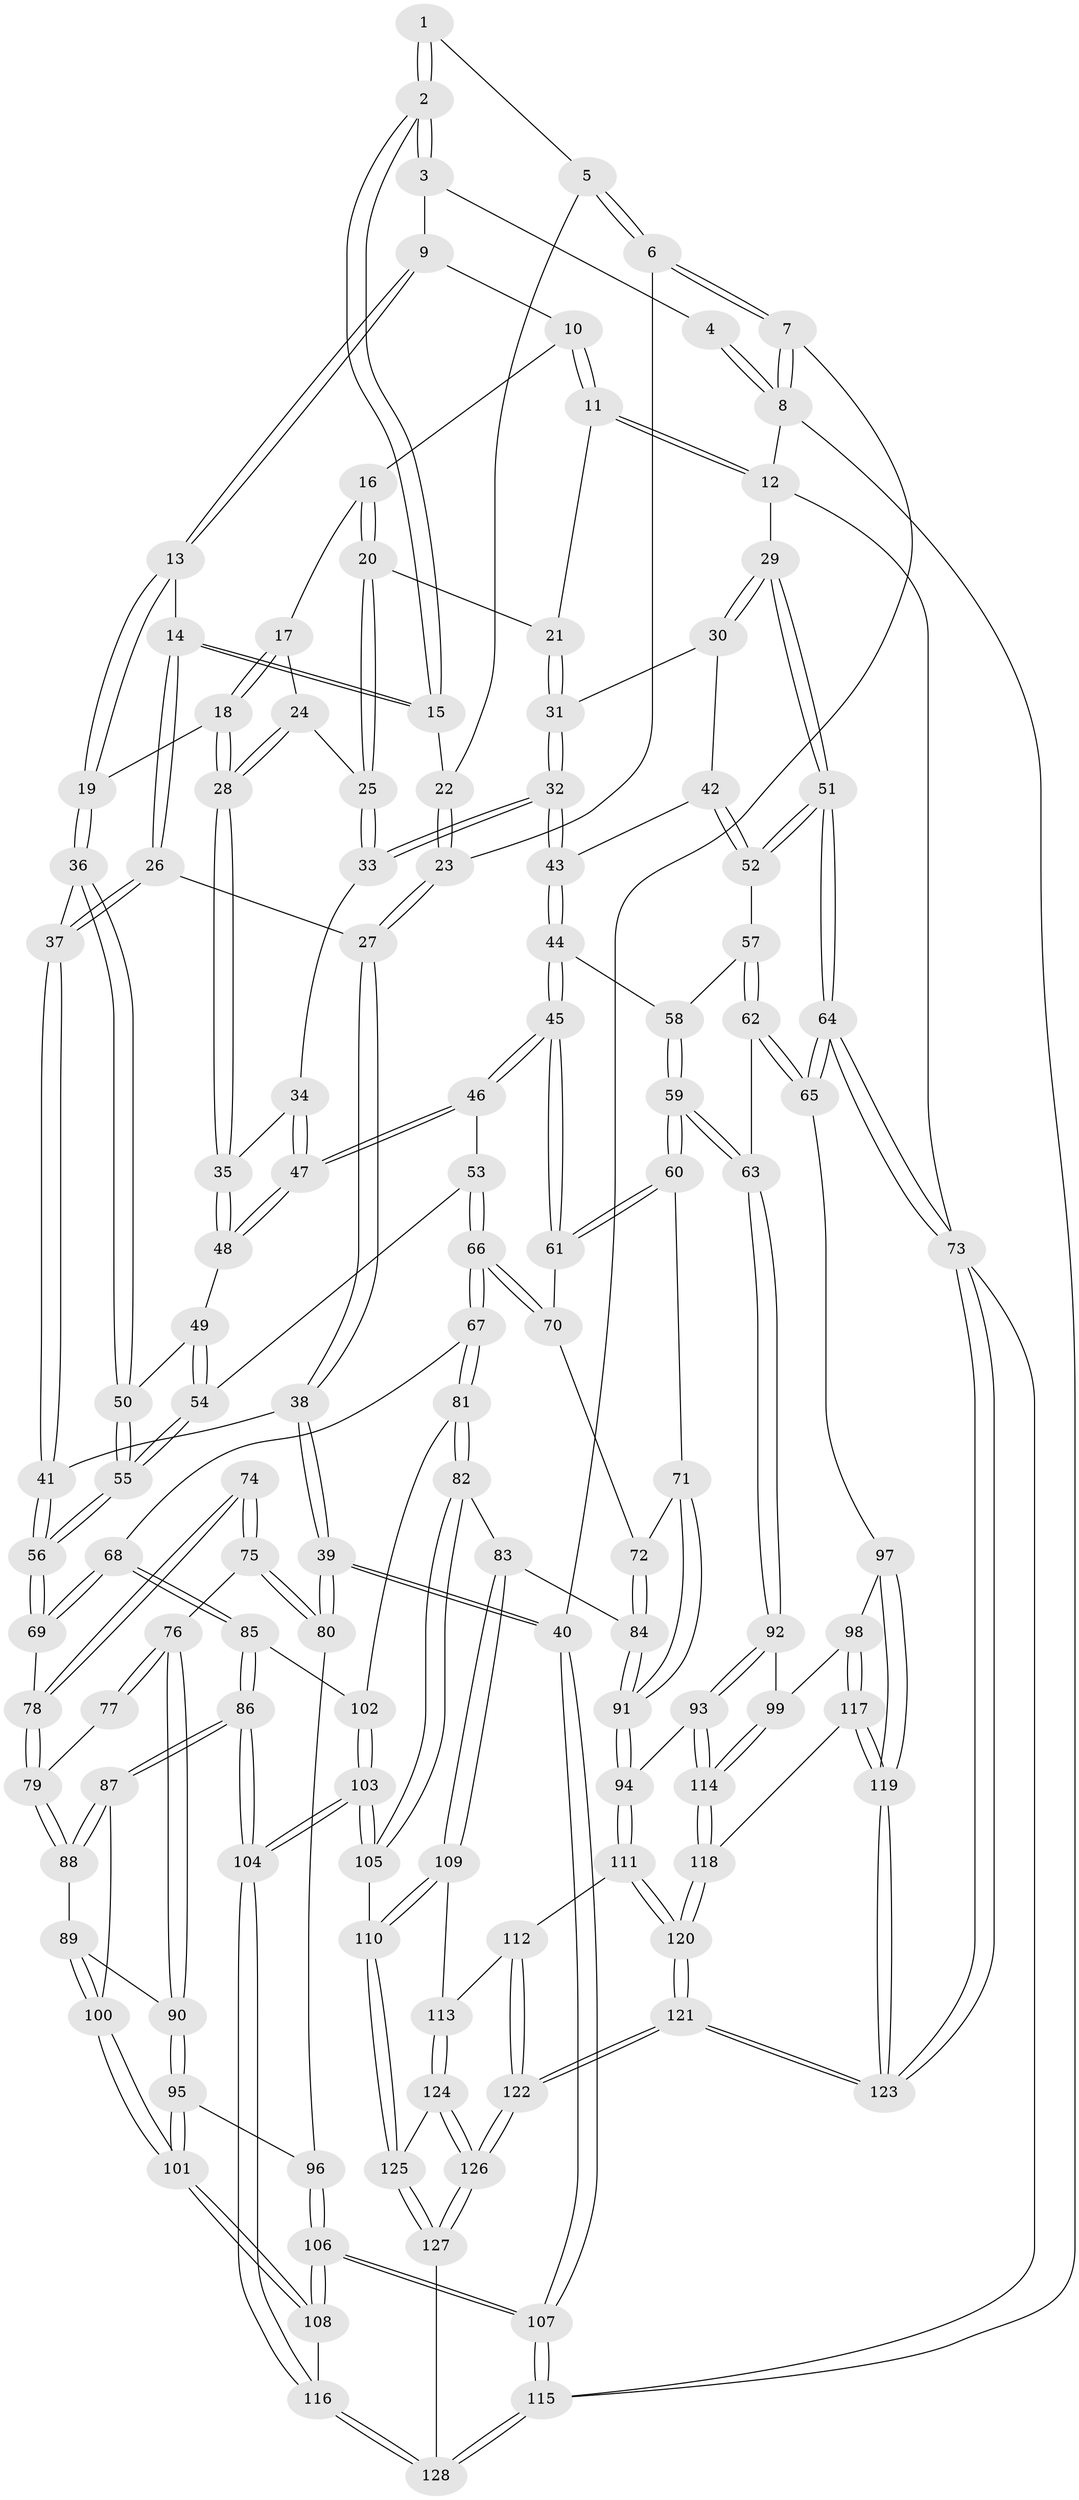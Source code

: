 // coarse degree distribution, {4: 0.4675324675324675, 6: 0.06493506493506493, 5: 0.3246753246753247, 3: 0.14285714285714285}
// Generated by graph-tools (version 1.1) at 2025/52/02/27/25 19:52:39]
// undirected, 128 vertices, 317 edges
graph export_dot {
graph [start="1"]
  node [color=gray90,style=filled];
  1 [pos="+0.06969179163062152+0.09537903551671296"];
  2 [pos="+0.1219168192520504+0.14832601170990636"];
  3 [pos="+0.3124186384291639+0"];
  4 [pos="+0.03635632608780211+0"];
  5 [pos="+0+0.13584986682393718"];
  6 [pos="+0+0.15154146456843917"];
  7 [pos="+0+0.1187803235467496"];
  8 [pos="+0+0"];
  9 [pos="+0.35181628992845654+0"];
  10 [pos="+0.38979035935904355+0"];
  11 [pos="+1+0"];
  12 [pos="+1+0"];
  13 [pos="+0.21015028706695435+0.19731612213977"];
  14 [pos="+0.1581235126753102+0.19934607356801187"];
  15 [pos="+0.12232467520094256+0.15180497976830817"];
  16 [pos="+0.405378786679479+0"];
  17 [pos="+0.4075236260924058+0.052014364648995504"];
  18 [pos="+0.38853373810716035+0.18746301567822793"];
  19 [pos="+0.3050030052355772+0.26453494341733014"];
  20 [pos="+0.6406545871277478+0.15468087116626197"];
  21 [pos="+0.8566497956957162+0"];
  22 [pos="+0.08614013837967835+0.168062144676456"];
  23 [pos="+0.032574363582666244+0.21176298482348982"];
  24 [pos="+0.5411955644294725+0.1945193676603709"];
  25 [pos="+0.6361455216710021+0.17542203359077915"];
  26 [pos="+0.14010625238669464+0.23977078793741152"];
  27 [pos="+0.04751239512885105+0.2497060294332409"];
  28 [pos="+0.4911280646862195+0.28588925924883635"];
  29 [pos="+1+0.06770129455330108"];
  30 [pos="+0.9022155290754342+0.28713952311535934"];
  31 [pos="+0.8194153325626923+0.19961861732430566"];
  32 [pos="+0.7498987723354807+0.2870801466303358"];
  33 [pos="+0.6489456470685383+0.24555970629254542"];
  34 [pos="+0.6248468269091187+0.2701573743756716"];
  35 [pos="+0.4953842542468982+0.2947719142217688"];
  36 [pos="+0.2930584767221662+0.33787632714947213"];
  37 [pos="+0.14738789529091095+0.3440385679296315"];
  38 [pos="+0+0.45960196061303177"];
  39 [pos="+0+0.5074164985511515"];
  40 [pos="+0+0.5099052946664356"];
  41 [pos="+0.03614012691125959+0.44412750836991416"];
  42 [pos="+0.8811699899456354+0.3627007944231623"];
  43 [pos="+0.7769745387842832+0.39279891466809386"];
  44 [pos="+0.7645002124544299+0.41762947150418944"];
  45 [pos="+0.6566567141386304+0.47602352467325043"];
  46 [pos="+0.6300654259860223+0.46102043290454564"];
  47 [pos="+0.6242349065221743+0.4516333912523755"];
  48 [pos="+0.4861148053099869+0.3464207730375306"];
  49 [pos="+0.45949878880425227+0.36514437227046853"];
  50 [pos="+0.32641515237788843+0.39641970215645034"];
  51 [pos="+1+0.40338020412019887"];
  52 [pos="+1+0.43448756380551107"];
  53 [pos="+0.4871704086258589+0.5120356780525853"];
  54 [pos="+0.47437324511207246+0.5054757998344914"];
  55 [pos="+0.31082495372166874+0.5048516186704538"];
  56 [pos="+0.2902989377858744+0.5361904343175169"];
  57 [pos="+0.9388182895454268+0.504497965416723"];
  58 [pos="+0.7949046352529361+0.45037347986595594"];
  59 [pos="+0.8542088818472564+0.6266461171814747"];
  60 [pos="+0.7197275137729507+0.5983210175052727"];
  61 [pos="+0.657332568100287+0.4854307801382315"];
  62 [pos="+0.8959025788819158+0.616464119611353"];
  63 [pos="+0.8579111738204686+0.6291434871738055"];
  64 [pos="+1+0.7098295552140416"];
  65 [pos="+1+0.7125265485774877"];
  66 [pos="+0.49174168233361265+0.6383354018874525"];
  67 [pos="+0.4869861008319603+0.6532999876238063"];
  68 [pos="+0.32145475704988485+0.5825160828305058"];
  69 [pos="+0.29043601168000016+0.539265756341719"];
  70 [pos="+0.6259770293129059+0.5350836918843478"];
  71 [pos="+0.6981778023212831+0.6452290584312657"];
  72 [pos="+0.6052027313782228+0.6394988239726682"];
  73 [pos="+1+1"];
  74 [pos="+0.1767519454525297+0.613695171570379"];
  75 [pos="+0.12450984918312515+0.628649930143448"];
  76 [pos="+0.15289350363007684+0.6819090505426242"];
  77 [pos="+0.1720107642182948+0.6683508217949898"];
  78 [pos="+0.24087066841174645+0.5939208769895982"];
  79 [pos="+0.229617595661368+0.6371793793325947"];
  80 [pos="+0+0.600594885032163"];
  81 [pos="+0.49728840093963467+0.6824413495113617"];
  82 [pos="+0.51383003539087+0.6939603430402724"];
  83 [pos="+0.5158286918446316+0.6947871753669181"];
  84 [pos="+0.5534251798686854+0.6962194354726553"];
  85 [pos="+0.3285117007956922+0.7075253138218062"];
  86 [pos="+0.2900250675544313+0.7737226877045605"];
  87 [pos="+0.26736359697176454+0.7631596748844406"];
  88 [pos="+0.21972027351397577+0.7006538852968046"];
  89 [pos="+0.1823091094417454+0.7072889546536552"];
  90 [pos="+0.15590686753624908+0.693428973854223"];
  91 [pos="+0.6852377731367005+0.7641530177334859"];
  92 [pos="+0.8341238140631055+0.7246569739034693"];
  93 [pos="+0.7724409840753031+0.7569519779763697"];
  94 [pos="+0.6940593422136057+0.7786177703747785"];
  95 [pos="+0.09061373599398613+0.7367749357951606"];
  96 [pos="+0.08817035736470216+0.7354364033880112"];
  97 [pos="+1+0.7651328516587557"];
  98 [pos="+0.920254231503987+0.7872980362030265"];
  99 [pos="+0.8486392650650543+0.7387155127031233"];
  100 [pos="+0.149046439514038+0.7885715612873117"];
  101 [pos="+0.1375216308306623+0.7959503959885877"];
  102 [pos="+0.43949616021839794+0.7206066985248947"];
  103 [pos="+0.36884634548186046+0.8770392943090437"];
  104 [pos="+0.3356371250170054+0.8966640077964086"];
  105 [pos="+0.45643124206619884+0.8605863582499392"];
  106 [pos="+0+0.9808150538763458"];
  107 [pos="+0+1"];
  108 [pos="+0.1285450989915894+0.8584366721105431"];
  109 [pos="+0.5485140280711015+0.8416677589686796"];
  110 [pos="+0.5147197456554621+0.8679610204555757"];
  111 [pos="+0.6884126239193887+0.8027981993724267"];
  112 [pos="+0.68781904794322+0.803583915173425"];
  113 [pos="+0.6396923864710483+0.8391710699948818"];
  114 [pos="+0.8413586807903687+0.8728206862617879"];
  115 [pos="+0+1"];
  116 [pos="+0.3078133472247076+0.9629166542653312"];
  117 [pos="+0.9000515801759358+0.8605560648831578"];
  118 [pos="+0.8417579267942721+0.8742308118630291"];
  119 [pos="+0.9483654001298579+0.9147483412579905"];
  120 [pos="+0.8091566809130323+0.9082538820135209"];
  121 [pos="+0.7921698313886375+1"];
  122 [pos="+0.7571233553115831+1"];
  123 [pos="+1+1"];
  124 [pos="+0.625380972474971+0.9048671089852441"];
  125 [pos="+0.5403217902465245+0.9401387145679373"];
  126 [pos="+0.7400421584312054+1"];
  127 [pos="+0.50861217961001+1"];
  128 [pos="+0.319473552963384+1"];
  1 -- 2;
  1 -- 2;
  1 -- 5;
  2 -- 3;
  2 -- 3;
  2 -- 15;
  2 -- 15;
  3 -- 4;
  3 -- 9;
  4 -- 8;
  4 -- 8;
  5 -- 6;
  5 -- 6;
  5 -- 22;
  6 -- 7;
  6 -- 7;
  6 -- 23;
  7 -- 8;
  7 -- 8;
  7 -- 40;
  8 -- 12;
  8 -- 115;
  9 -- 10;
  9 -- 13;
  9 -- 13;
  10 -- 11;
  10 -- 11;
  10 -- 16;
  11 -- 12;
  11 -- 12;
  11 -- 21;
  12 -- 29;
  12 -- 73;
  13 -- 14;
  13 -- 19;
  13 -- 19;
  14 -- 15;
  14 -- 15;
  14 -- 26;
  14 -- 26;
  15 -- 22;
  16 -- 17;
  16 -- 20;
  16 -- 20;
  17 -- 18;
  17 -- 18;
  17 -- 24;
  18 -- 19;
  18 -- 28;
  18 -- 28;
  19 -- 36;
  19 -- 36;
  20 -- 21;
  20 -- 25;
  20 -- 25;
  21 -- 31;
  21 -- 31;
  22 -- 23;
  22 -- 23;
  23 -- 27;
  23 -- 27;
  24 -- 25;
  24 -- 28;
  24 -- 28;
  25 -- 33;
  25 -- 33;
  26 -- 27;
  26 -- 37;
  26 -- 37;
  27 -- 38;
  27 -- 38;
  28 -- 35;
  28 -- 35;
  29 -- 30;
  29 -- 30;
  29 -- 51;
  29 -- 51;
  30 -- 31;
  30 -- 42;
  31 -- 32;
  31 -- 32;
  32 -- 33;
  32 -- 33;
  32 -- 43;
  32 -- 43;
  33 -- 34;
  34 -- 35;
  34 -- 47;
  34 -- 47;
  35 -- 48;
  35 -- 48;
  36 -- 37;
  36 -- 50;
  36 -- 50;
  37 -- 41;
  37 -- 41;
  38 -- 39;
  38 -- 39;
  38 -- 41;
  39 -- 40;
  39 -- 40;
  39 -- 80;
  39 -- 80;
  40 -- 107;
  40 -- 107;
  41 -- 56;
  41 -- 56;
  42 -- 43;
  42 -- 52;
  42 -- 52;
  43 -- 44;
  43 -- 44;
  44 -- 45;
  44 -- 45;
  44 -- 58;
  45 -- 46;
  45 -- 46;
  45 -- 61;
  45 -- 61;
  46 -- 47;
  46 -- 47;
  46 -- 53;
  47 -- 48;
  47 -- 48;
  48 -- 49;
  49 -- 50;
  49 -- 54;
  49 -- 54;
  50 -- 55;
  50 -- 55;
  51 -- 52;
  51 -- 52;
  51 -- 64;
  51 -- 64;
  52 -- 57;
  53 -- 54;
  53 -- 66;
  53 -- 66;
  54 -- 55;
  54 -- 55;
  55 -- 56;
  55 -- 56;
  56 -- 69;
  56 -- 69;
  57 -- 58;
  57 -- 62;
  57 -- 62;
  58 -- 59;
  58 -- 59;
  59 -- 60;
  59 -- 60;
  59 -- 63;
  59 -- 63;
  60 -- 61;
  60 -- 61;
  60 -- 71;
  61 -- 70;
  62 -- 63;
  62 -- 65;
  62 -- 65;
  63 -- 92;
  63 -- 92;
  64 -- 65;
  64 -- 65;
  64 -- 73;
  64 -- 73;
  65 -- 97;
  66 -- 67;
  66 -- 67;
  66 -- 70;
  66 -- 70;
  67 -- 68;
  67 -- 81;
  67 -- 81;
  68 -- 69;
  68 -- 69;
  68 -- 85;
  68 -- 85;
  69 -- 78;
  70 -- 72;
  71 -- 72;
  71 -- 91;
  71 -- 91;
  72 -- 84;
  72 -- 84;
  73 -- 123;
  73 -- 123;
  73 -- 115;
  74 -- 75;
  74 -- 75;
  74 -- 78;
  74 -- 78;
  75 -- 76;
  75 -- 80;
  75 -- 80;
  76 -- 77;
  76 -- 77;
  76 -- 90;
  76 -- 90;
  77 -- 79;
  78 -- 79;
  78 -- 79;
  79 -- 88;
  79 -- 88;
  80 -- 96;
  81 -- 82;
  81 -- 82;
  81 -- 102;
  82 -- 83;
  82 -- 105;
  82 -- 105;
  83 -- 84;
  83 -- 109;
  83 -- 109;
  84 -- 91;
  84 -- 91;
  85 -- 86;
  85 -- 86;
  85 -- 102;
  86 -- 87;
  86 -- 87;
  86 -- 104;
  86 -- 104;
  87 -- 88;
  87 -- 88;
  87 -- 100;
  88 -- 89;
  89 -- 90;
  89 -- 100;
  89 -- 100;
  90 -- 95;
  90 -- 95;
  91 -- 94;
  91 -- 94;
  92 -- 93;
  92 -- 93;
  92 -- 99;
  93 -- 94;
  93 -- 114;
  93 -- 114;
  94 -- 111;
  94 -- 111;
  95 -- 96;
  95 -- 101;
  95 -- 101;
  96 -- 106;
  96 -- 106;
  97 -- 98;
  97 -- 119;
  97 -- 119;
  98 -- 99;
  98 -- 117;
  98 -- 117;
  99 -- 114;
  99 -- 114;
  100 -- 101;
  100 -- 101;
  101 -- 108;
  101 -- 108;
  102 -- 103;
  102 -- 103;
  103 -- 104;
  103 -- 104;
  103 -- 105;
  103 -- 105;
  104 -- 116;
  104 -- 116;
  105 -- 110;
  106 -- 107;
  106 -- 107;
  106 -- 108;
  106 -- 108;
  107 -- 115;
  107 -- 115;
  108 -- 116;
  109 -- 110;
  109 -- 110;
  109 -- 113;
  110 -- 125;
  110 -- 125;
  111 -- 112;
  111 -- 120;
  111 -- 120;
  112 -- 113;
  112 -- 122;
  112 -- 122;
  113 -- 124;
  113 -- 124;
  114 -- 118;
  114 -- 118;
  115 -- 128;
  115 -- 128;
  116 -- 128;
  116 -- 128;
  117 -- 118;
  117 -- 119;
  117 -- 119;
  118 -- 120;
  118 -- 120;
  119 -- 123;
  119 -- 123;
  120 -- 121;
  120 -- 121;
  121 -- 122;
  121 -- 122;
  121 -- 123;
  121 -- 123;
  122 -- 126;
  122 -- 126;
  124 -- 125;
  124 -- 126;
  124 -- 126;
  125 -- 127;
  125 -- 127;
  126 -- 127;
  126 -- 127;
  127 -- 128;
}
